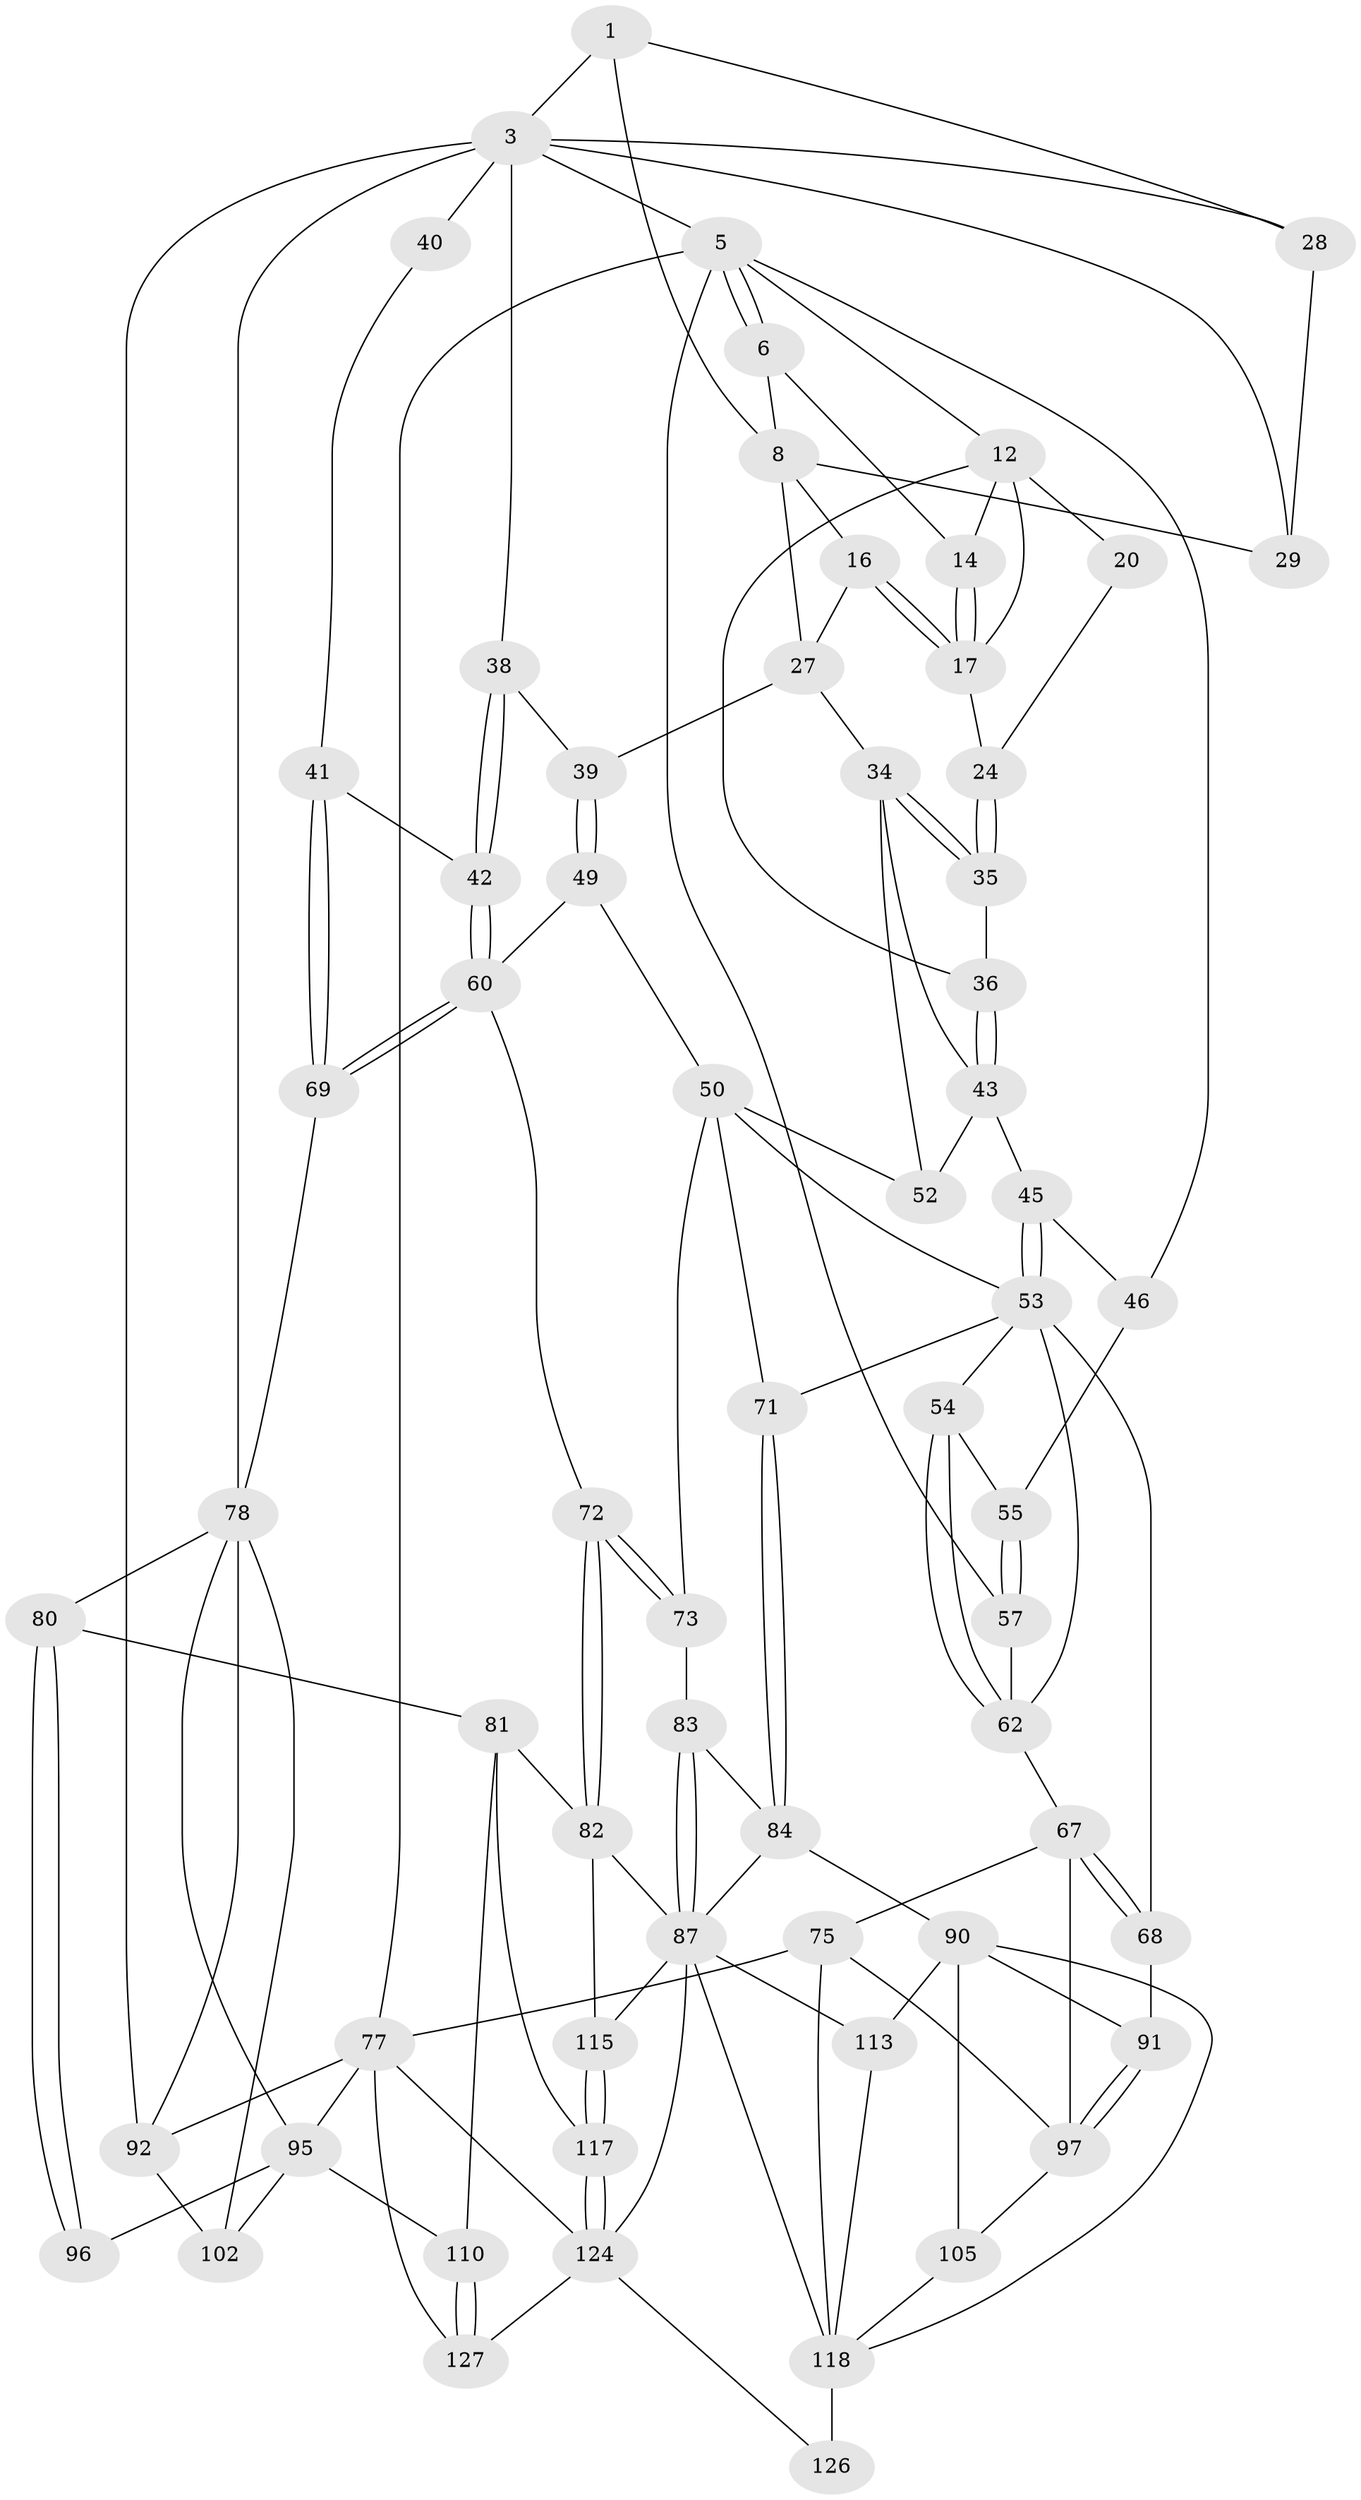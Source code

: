 // original degree distribution, {3: 0.015384615384615385, 4: 0.23076923076923078, 5: 0.5384615384615384, 6: 0.2153846153846154}
// Generated by graph-tools (version 1.1) at 2025/16/03/09/25 04:16:52]
// undirected, 65 vertices, 144 edges
graph export_dot {
graph [start="1"]
  node [color=gray90,style=filled];
  1 [pos="+0.7910575158864889+0",super="+2+7"];
  3 [pos="+1+0.16396832092104566",super="+30+4"];
  5 [pos="+1+0",super="+11"];
  6 [pos="+0.771314826069718+0",super="+10"];
  8 [pos="+0.6294693681522986+0.12444934668099288",super="+26+9"];
  12 [pos="+0+0",super="+13+21"];
  14 [pos="+0.3453184486114737+0"];
  16 [pos="+0.4318267701175559+0.134137076314132",super="+25"];
  17 [pos="+0.40952193531185305+0.1003114898671987",super="+18"];
  20 [pos="+0.2038050003515352+0.18555882831546475"];
  24 [pos="+0.28707589049975835+0.21922370129954616"];
  27 [pos="+0.5160303398126324+0.24273464208269752",super="+32"];
  28 [pos="+0.790296371677003+0.16183047371063813"];
  29 [pos="+0.6972165662464481+0.24118778599124405"];
  34 [pos="+0.316113339735043+0.3259928779968155",super="+48"];
  35 [pos="+0.30143347475499666+0.29734933245141265"];
  36 [pos="+0.1980849057077187+0.2917616032911503"];
  38 [pos="+0.6933899367927421+0.35611413516691326"];
  39 [pos="+0.5177869534046471+0.3149322176110125"];
  40 [pos="+0.847934689763199+0.396555351929415"];
  41 [pos="+0.7225389915220204+0.38516875117652216"];
  42 [pos="+0.712884074077652+0.37751325691327015"];
  43 [pos="+0.19469413311590955+0.31758679152939595",super="+44"];
  45 [pos="+0.17519961695196348+0.3493087188480249"];
  46 [pos="+0.16519534127652136+0.3441973308579687"];
  49 [pos="+0.5026165119112278+0.3463777389865388"];
  50 [pos="+0.3419099818565409+0.40518457082876536",super="+70+51"];
  52 [pos="+0.33035921520081335+0.3979818452733642"];
  53 [pos="+0.16860728600617342+0.37842917376299023",super="+56"];
  54 [pos="+0.12302827859360434+0.41027306794583596"];
  55 [pos="+0.028940449230959942+0.33379517987727114"];
  57 [pos="+0+0.1619765859708341"];
  60 [pos="+0.5695914736583962+0.46312554951935525",super="+61"];
  62 [pos="+0.11863676993657173+0.4256885671272561",super="+63"];
  67 [pos="+0+0.5050039043175736",super="+74"];
  68 [pos="+0+0.5060250030386275",super="+88"];
  69 [pos="+0.6725106855280011+0.5054884765969482"];
  71 [pos="+0.28266162344502405+0.5827028557959331"];
  72 [pos="+0.5042420303389675+0.5178222738854728"];
  73 [pos="+0.4023083547434447+0.5058507701451687"];
  75 [pos="+0+0.6793890521709904",super="+76"];
  77 [pos="+0+1",super="+98"];
  78 [pos="+0.8712597530905095+0.5129526302502234",super="+93+79"];
  80 [pos="+0.6624485643868133+0.601562811768323"];
  81 [pos="+0.6378247184305406+0.606495746653959",super="+107"];
  82 [pos="+0.5165786935487241+0.5596527507147202",super="+85"];
  83 [pos="+0.3923548314856144+0.5242822045262271"];
  84 [pos="+0.28892282384937423+0.595932227037199",super="+89"];
  87 [pos="+0.40777047785761+0.6505197648152301",super="+101"];
  90 [pos="+0.23620763177666856+0.6444395739279684",super="+104"];
  91 [pos="+0.12969634136549743+0.6069282818942818"];
  92 [pos="+1+0.8011294368297007",super="+100"];
  95 [pos="+0.7819900234296054+0.6463008245575831",super="+103"];
  96 [pos="+0.6719398729714343+0.6122770352750116"];
  97 [pos="+0.10375114865635193+0.6468367089975786",super="+106"];
  102 [pos="+0.9378877145102331+0.8062496224185719"];
  105 [pos="+0.11901235660878835+0.7326493009471311"];
  110 [pos="+0.6317927319617225+0.8401943878199583"];
  113 [pos="+0.23491541723062573+0.7773595859070181"];
  115 [pos="+0.4486768723576725+0.7632290025146233"];
  117 [pos="+0.5235251482187301+0.8423850102709816"];
  118 [pos="+0.1574964823366648+0.8602358870143908",super="+119+121"];
  124 [pos="+0.43033081128603184+0.9916190594304379",super="+128"];
  126 [pos="+0.17504526187300834+1"];
  127 [pos="+0.6335410482371024+1",super="+129"];
  1 -- 3;
  1 -- 28;
  1 -- 8;
  3 -- 38;
  3 -- 40 [weight=2];
  3 -- 28;
  3 -- 29;
  3 -- 5;
  3 -- 92;
  3 -- 78;
  5 -- 6;
  5 -- 6;
  5 -- 77 [weight=2];
  5 -- 57;
  5 -- 12;
  5 -- 46;
  6 -- 14;
  6 -- 8;
  8 -- 27 [weight=2];
  8 -- 29;
  8 -- 16;
  12 -- 20 [weight=2];
  12 -- 14;
  12 -- 36;
  12 -- 17;
  14 -- 17;
  14 -- 17;
  16 -- 17 [weight=2];
  16 -- 17;
  16 -- 27;
  17 -- 24;
  20 -- 24;
  24 -- 35;
  24 -- 35;
  27 -- 34;
  27 -- 39;
  28 -- 29;
  34 -- 35;
  34 -- 35;
  34 -- 43;
  34 -- 52;
  35 -- 36;
  36 -- 43;
  36 -- 43;
  38 -- 39;
  38 -- 42;
  38 -- 42;
  39 -- 49;
  39 -- 49;
  40 -- 41;
  41 -- 42;
  41 -- 69;
  41 -- 69;
  42 -- 60;
  42 -- 60;
  43 -- 52;
  43 -- 45;
  45 -- 46;
  45 -- 53;
  45 -- 53;
  46 -- 55;
  49 -- 50;
  49 -- 60;
  50 -- 73;
  50 -- 71;
  50 -- 52;
  50 -- 53;
  53 -- 54;
  53 -- 68 [weight=2];
  53 -- 71;
  53 -- 62;
  54 -- 55;
  54 -- 62;
  54 -- 62;
  55 -- 57;
  55 -- 57;
  57 -- 62;
  60 -- 69;
  60 -- 69;
  60 -- 72;
  62 -- 67;
  67 -- 68;
  67 -- 68;
  67 -- 97;
  67 -- 75;
  68 -- 91;
  69 -- 78;
  71 -- 84;
  71 -- 84;
  72 -- 73;
  72 -- 73;
  72 -- 82;
  72 -- 82;
  73 -- 83;
  75 -- 77;
  75 -- 118;
  75 -- 97;
  77 -- 92;
  77 -- 124;
  77 -- 127 [weight=2];
  77 -- 95;
  78 -- 102;
  78 -- 92;
  78 -- 95;
  78 -- 80;
  80 -- 81;
  80 -- 96;
  80 -- 96;
  81 -- 82 [weight=2];
  81 -- 117;
  81 -- 110;
  82 -- 115;
  82 -- 87;
  83 -- 84;
  83 -- 87;
  83 -- 87;
  84 -- 90;
  84 -- 87;
  87 -- 113;
  87 -- 115;
  87 -- 118;
  87 -- 124;
  90 -- 91;
  90 -- 105;
  90 -- 118;
  90 -- 113;
  91 -- 97;
  91 -- 97;
  92 -- 102;
  95 -- 96 [weight=2];
  95 -- 102;
  95 -- 110;
  97 -- 105;
  105 -- 118;
  110 -- 127;
  110 -- 127;
  113 -- 118;
  115 -- 117;
  115 -- 117;
  117 -- 124;
  117 -- 124;
  118 -- 126 [weight=2];
  124 -- 126;
  124 -- 127;
}
